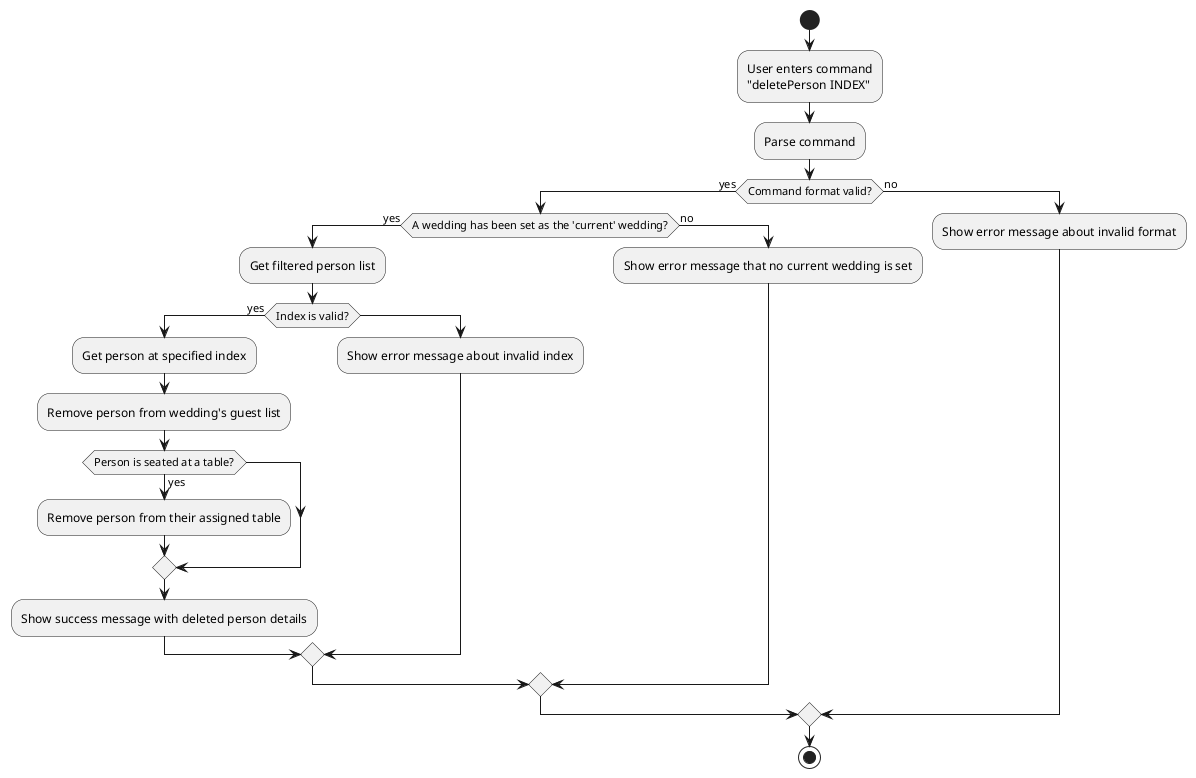 @startuml
start

:User enters command
"deletePerson INDEX";

:Parse command;

if (Command format valid?) then (yes)
  if (A wedding has been set as the 'current' wedding?) then (yes)
    :Get filtered person list;
    if (Index is valid?) then (yes)
      :Get person at specified index;
      :Remove person from wedding's guest list;
      if (Person is seated at a table?) then (yes)
        :Remove person from their assigned table;
      endif
      :Show success message with deleted person details;
    else
      :Show error message about invalid index;
    endif
  else (no)
    :Show error message that no current wedding is set;
  endif
else (no)
  :Show error message about invalid format;
endif

stop
@enduml
